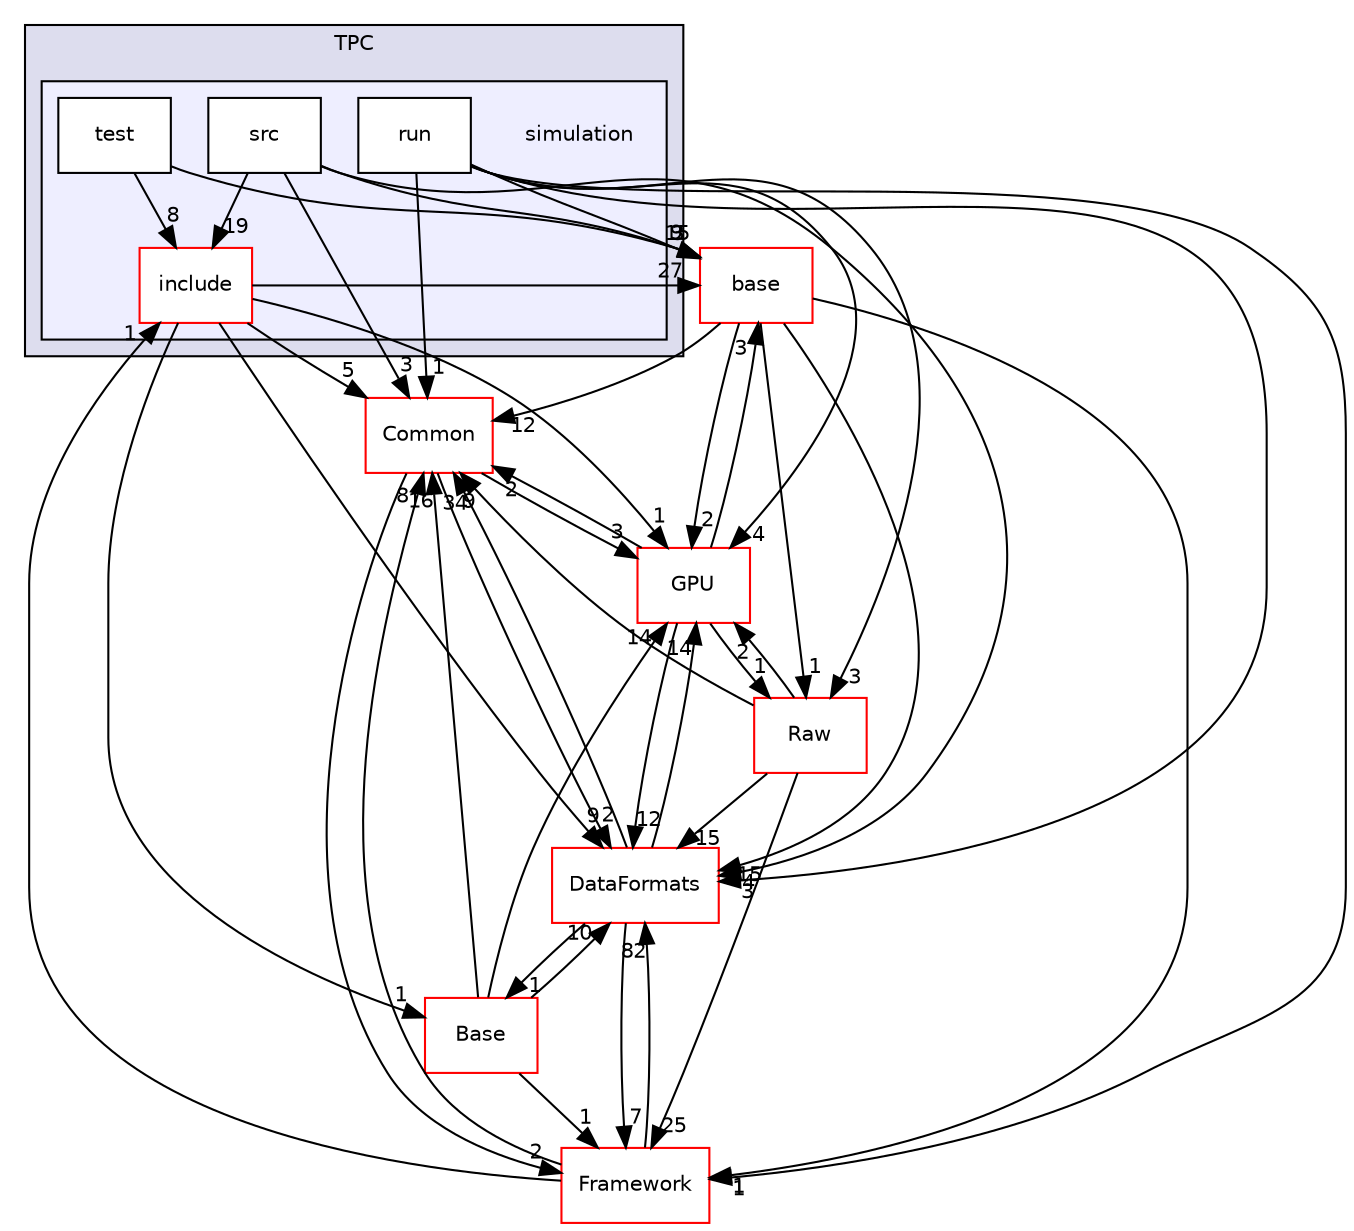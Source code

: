 digraph "/home/travis/build/AliceO2Group/AliceO2/Detectors/TPC/simulation" {
  bgcolor=transparent;
  compound=true
  node [ fontsize="10", fontname="Helvetica"];
  edge [ labelfontsize="10", labelfontname="Helvetica"];
  subgraph clusterdir_a597e8e061b11201a1dff411feb10d0b {
    graph [ bgcolor="#ddddee", pencolor="black", label="TPC" fontname="Helvetica", fontsize="10", URL="dir_a597e8e061b11201a1dff411feb10d0b.html"]
  subgraph clusterdir_7f309bec8670bb3fb666e7e061b24659 {
    graph [ bgcolor="#eeeeff", pencolor="black", label="" URL="dir_7f309bec8670bb3fb666e7e061b24659.html"];
    dir_7f309bec8670bb3fb666e7e061b24659 [shape=plaintext label="simulation"];
    dir_a3959ed40b1558172144f5e1a56e443f [shape=box label="include" color="red" fillcolor="white" style="filled" URL="dir_a3959ed40b1558172144f5e1a56e443f.html"];
    dir_685cddb227eacf501f568a534e55085f [shape=box label="run" color="black" fillcolor="white" style="filled" URL="dir_685cddb227eacf501f568a534e55085f.html"];
    dir_72815adbd439f00f784a5a4eca496fde [shape=box label="src" color="black" fillcolor="white" style="filled" URL="dir_72815adbd439f00f784a5a4eca496fde.html"];
    dir_ac3b77a1b17a4594b18b160ef67742fa [shape=box label="test" color="black" fillcolor="white" style="filled" URL="dir_ac3b77a1b17a4594b18b160ef67742fa.html"];
  }
  }
  dir_677b030cc750909e4cd27413873678d8 [shape=box label="base" color="red" URL="dir_677b030cc750909e4cd27413873678d8.html"];
  dir_4ab6b4cc6a7edbff49100e9123df213f [shape=box label="Common" color="red" URL="dir_4ab6b4cc6a7edbff49100e9123df213f.html"];
  dir_37c90836491b695b472bf98d1be8336b [shape=box label="Base" color="red" URL="dir_37c90836491b695b472bf98d1be8336b.html"];
  dir_f511f1e9c03c071966ae594f00bbc5e0 [shape=box label="GPU" color="red" URL="dir_f511f1e9c03c071966ae594f00bbc5e0.html"];
  dir_bcbb2cf9a3d3d83e5515c82071a07177 [shape=box label="Framework" color="red" URL="dir_bcbb2cf9a3d3d83e5515c82071a07177.html"];
  dir_26637d1bd82229bc9ed97f7e706be743 [shape=box label="Raw" color="red" URL="dir_26637d1bd82229bc9ed97f7e706be743.html"];
  dir_2171f7ec022c5423887b07c69b2f5b48 [shape=box label="DataFormats" color="red" URL="dir_2171f7ec022c5423887b07c69b2f5b48.html"];
  dir_685cddb227eacf501f568a534e55085f->dir_677b030cc750909e4cd27413873678d8 [headlabel="3", labeldistance=1.5 headhref="dir_000596_000050.html"];
  dir_685cddb227eacf501f568a534e55085f->dir_4ab6b4cc6a7edbff49100e9123df213f [headlabel="1", labeldistance=1.5 headhref="dir_000596_000027.html"];
  dir_685cddb227eacf501f568a534e55085f->dir_f511f1e9c03c071966ae594f00bbc5e0 [headlabel="4", labeldistance=1.5 headhref="dir_000596_000672.html"];
  dir_685cddb227eacf501f568a534e55085f->dir_bcbb2cf9a3d3d83e5515c82071a07177 [headlabel="1", labeldistance=1.5 headhref="dir_000596_000013.html"];
  dir_685cddb227eacf501f568a534e55085f->dir_26637d1bd82229bc9ed97f7e706be743 [headlabel="3", labeldistance=1.5 headhref="dir_000596_000552.html"];
  dir_685cddb227eacf501f568a534e55085f->dir_2171f7ec022c5423887b07c69b2f5b48 [headlabel="3", labeldistance=1.5 headhref="dir_000596_000076.html"];
  dir_72815adbd439f00f784a5a4eca496fde->dir_677b030cc750909e4cd27413873678d8 [headlabel="15", labeldistance=1.5 headhref="dir_000322_000050.html"];
  dir_72815adbd439f00f784a5a4eca496fde->dir_4ab6b4cc6a7edbff49100e9123df213f [headlabel="3", labeldistance=1.5 headhref="dir_000322_000027.html"];
  dir_72815adbd439f00f784a5a4eca496fde->dir_a3959ed40b1558172144f5e1a56e443f [headlabel="19", labeldistance=1.5 headhref="dir_000322_000302.html"];
  dir_72815adbd439f00f784a5a4eca496fde->dir_2171f7ec022c5423887b07c69b2f5b48 [headlabel="4", labeldistance=1.5 headhref="dir_000322_000076.html"];
  dir_677b030cc750909e4cd27413873678d8->dir_4ab6b4cc6a7edbff49100e9123df213f [headlabel="12", labeldistance=1.5 headhref="dir_000050_000027.html"];
  dir_677b030cc750909e4cd27413873678d8->dir_f511f1e9c03c071966ae594f00bbc5e0 [headlabel="2", labeldistance=1.5 headhref="dir_000050_000672.html"];
  dir_677b030cc750909e4cd27413873678d8->dir_bcbb2cf9a3d3d83e5515c82071a07177 [headlabel="1", labeldistance=1.5 headhref="dir_000050_000013.html"];
  dir_677b030cc750909e4cd27413873678d8->dir_26637d1bd82229bc9ed97f7e706be743 [headlabel="1", labeldistance=1.5 headhref="dir_000050_000552.html"];
  dir_677b030cc750909e4cd27413873678d8->dir_2171f7ec022c5423887b07c69b2f5b48 [headlabel="15", labeldistance=1.5 headhref="dir_000050_000076.html"];
  dir_4ab6b4cc6a7edbff49100e9123df213f->dir_f511f1e9c03c071966ae594f00bbc5e0 [headlabel="3", labeldistance=1.5 headhref="dir_000027_000672.html"];
  dir_4ab6b4cc6a7edbff49100e9123df213f->dir_bcbb2cf9a3d3d83e5515c82071a07177 [headlabel="2", labeldistance=1.5 headhref="dir_000027_000013.html"];
  dir_4ab6b4cc6a7edbff49100e9123df213f->dir_2171f7ec022c5423887b07c69b2f5b48 [headlabel="2", labeldistance=1.5 headhref="dir_000027_000076.html"];
  dir_37c90836491b695b472bf98d1be8336b->dir_4ab6b4cc6a7edbff49100e9123df213f [headlabel="16", labeldistance=1.5 headhref="dir_000273_000027.html"];
  dir_37c90836491b695b472bf98d1be8336b->dir_f511f1e9c03c071966ae594f00bbc5e0 [headlabel="14", labeldistance=1.5 headhref="dir_000273_000672.html"];
  dir_37c90836491b695b472bf98d1be8336b->dir_bcbb2cf9a3d3d83e5515c82071a07177 [headlabel="1", labeldistance=1.5 headhref="dir_000273_000013.html"];
  dir_37c90836491b695b472bf98d1be8336b->dir_2171f7ec022c5423887b07c69b2f5b48 [headlabel="10", labeldistance=1.5 headhref="dir_000273_000076.html"];
  dir_a3959ed40b1558172144f5e1a56e443f->dir_677b030cc750909e4cd27413873678d8 [headlabel="27", labeldistance=1.5 headhref="dir_000302_000050.html"];
  dir_a3959ed40b1558172144f5e1a56e443f->dir_4ab6b4cc6a7edbff49100e9123df213f [headlabel="5", labeldistance=1.5 headhref="dir_000302_000027.html"];
  dir_a3959ed40b1558172144f5e1a56e443f->dir_37c90836491b695b472bf98d1be8336b [headlabel="1", labeldistance=1.5 headhref="dir_000302_000273.html"];
  dir_a3959ed40b1558172144f5e1a56e443f->dir_f511f1e9c03c071966ae594f00bbc5e0 [headlabel="1", labeldistance=1.5 headhref="dir_000302_000672.html"];
  dir_a3959ed40b1558172144f5e1a56e443f->dir_2171f7ec022c5423887b07c69b2f5b48 [headlabel="9", labeldistance=1.5 headhref="dir_000302_000076.html"];
  dir_ac3b77a1b17a4594b18b160ef67742fa->dir_677b030cc750909e4cd27413873678d8 [headlabel="9", labeldistance=1.5 headhref="dir_000597_000050.html"];
  dir_ac3b77a1b17a4594b18b160ef67742fa->dir_a3959ed40b1558172144f5e1a56e443f [headlabel="8", labeldistance=1.5 headhref="dir_000597_000302.html"];
  dir_f511f1e9c03c071966ae594f00bbc5e0->dir_677b030cc750909e4cd27413873678d8 [headlabel="3", labeldistance=1.5 headhref="dir_000672_000050.html"];
  dir_f511f1e9c03c071966ae594f00bbc5e0->dir_4ab6b4cc6a7edbff49100e9123df213f [headlabel="2", labeldistance=1.5 headhref="dir_000672_000027.html"];
  dir_f511f1e9c03c071966ae594f00bbc5e0->dir_26637d1bd82229bc9ed97f7e706be743 [headlabel="1", labeldistance=1.5 headhref="dir_000672_000552.html"];
  dir_f511f1e9c03c071966ae594f00bbc5e0->dir_2171f7ec022c5423887b07c69b2f5b48 [headlabel="12", labeldistance=1.5 headhref="dir_000672_000076.html"];
  dir_bcbb2cf9a3d3d83e5515c82071a07177->dir_4ab6b4cc6a7edbff49100e9123df213f [headlabel="8", labeldistance=1.5 headhref="dir_000013_000027.html"];
  dir_bcbb2cf9a3d3d83e5515c82071a07177->dir_a3959ed40b1558172144f5e1a56e443f [headlabel="1", labeldistance=1.5 headhref="dir_000013_000302.html"];
  dir_bcbb2cf9a3d3d83e5515c82071a07177->dir_2171f7ec022c5423887b07c69b2f5b48 [headlabel="82", labeldistance=1.5 headhref="dir_000013_000076.html"];
  dir_26637d1bd82229bc9ed97f7e706be743->dir_4ab6b4cc6a7edbff49100e9123df213f [headlabel="9", labeldistance=1.5 headhref="dir_000552_000027.html"];
  dir_26637d1bd82229bc9ed97f7e706be743->dir_f511f1e9c03c071966ae594f00bbc5e0 [headlabel="2", labeldistance=1.5 headhref="dir_000552_000672.html"];
  dir_26637d1bd82229bc9ed97f7e706be743->dir_bcbb2cf9a3d3d83e5515c82071a07177 [headlabel="25", labeldistance=1.5 headhref="dir_000552_000013.html"];
  dir_26637d1bd82229bc9ed97f7e706be743->dir_2171f7ec022c5423887b07c69b2f5b48 [headlabel="15", labeldistance=1.5 headhref="dir_000552_000076.html"];
  dir_2171f7ec022c5423887b07c69b2f5b48->dir_4ab6b4cc6a7edbff49100e9123df213f [headlabel="34", labeldistance=1.5 headhref="dir_000076_000027.html"];
  dir_2171f7ec022c5423887b07c69b2f5b48->dir_37c90836491b695b472bf98d1be8336b [headlabel="1", labeldistance=1.5 headhref="dir_000076_000273.html"];
  dir_2171f7ec022c5423887b07c69b2f5b48->dir_f511f1e9c03c071966ae594f00bbc5e0 [headlabel="14", labeldistance=1.5 headhref="dir_000076_000672.html"];
  dir_2171f7ec022c5423887b07c69b2f5b48->dir_bcbb2cf9a3d3d83e5515c82071a07177 [headlabel="7", labeldistance=1.5 headhref="dir_000076_000013.html"];
}
